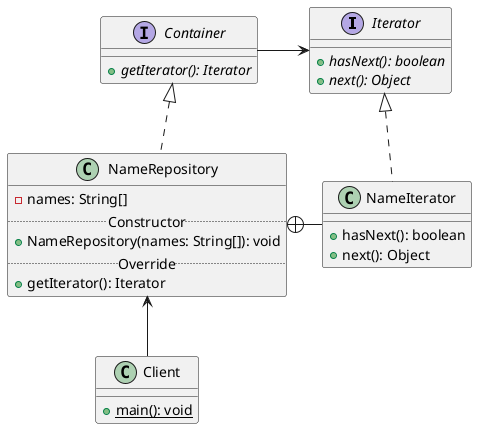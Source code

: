 @startuml

interface Iterator {
    + {abstract} hasNext(): boolean
    + {abstract} next(): Object
}

interface Container {
    + {abstract} getIterator(): Iterator
}

class NameRepository {
    - names: String[]
    .. Constructor ..
    + NameRepository(names: String[]): void
    .. Override ..
    + getIterator(): Iterator
}

class NameIterator {
    + hasNext(): boolean
    + next(): Object
}

class Client {
    + {static} main(): void
}

Container <|.. NameRepository

Iterator <|.. NameIterator

Container -> Iterator

NameRepository +- NameIterator

NameRepository <-- Client

@enduml
